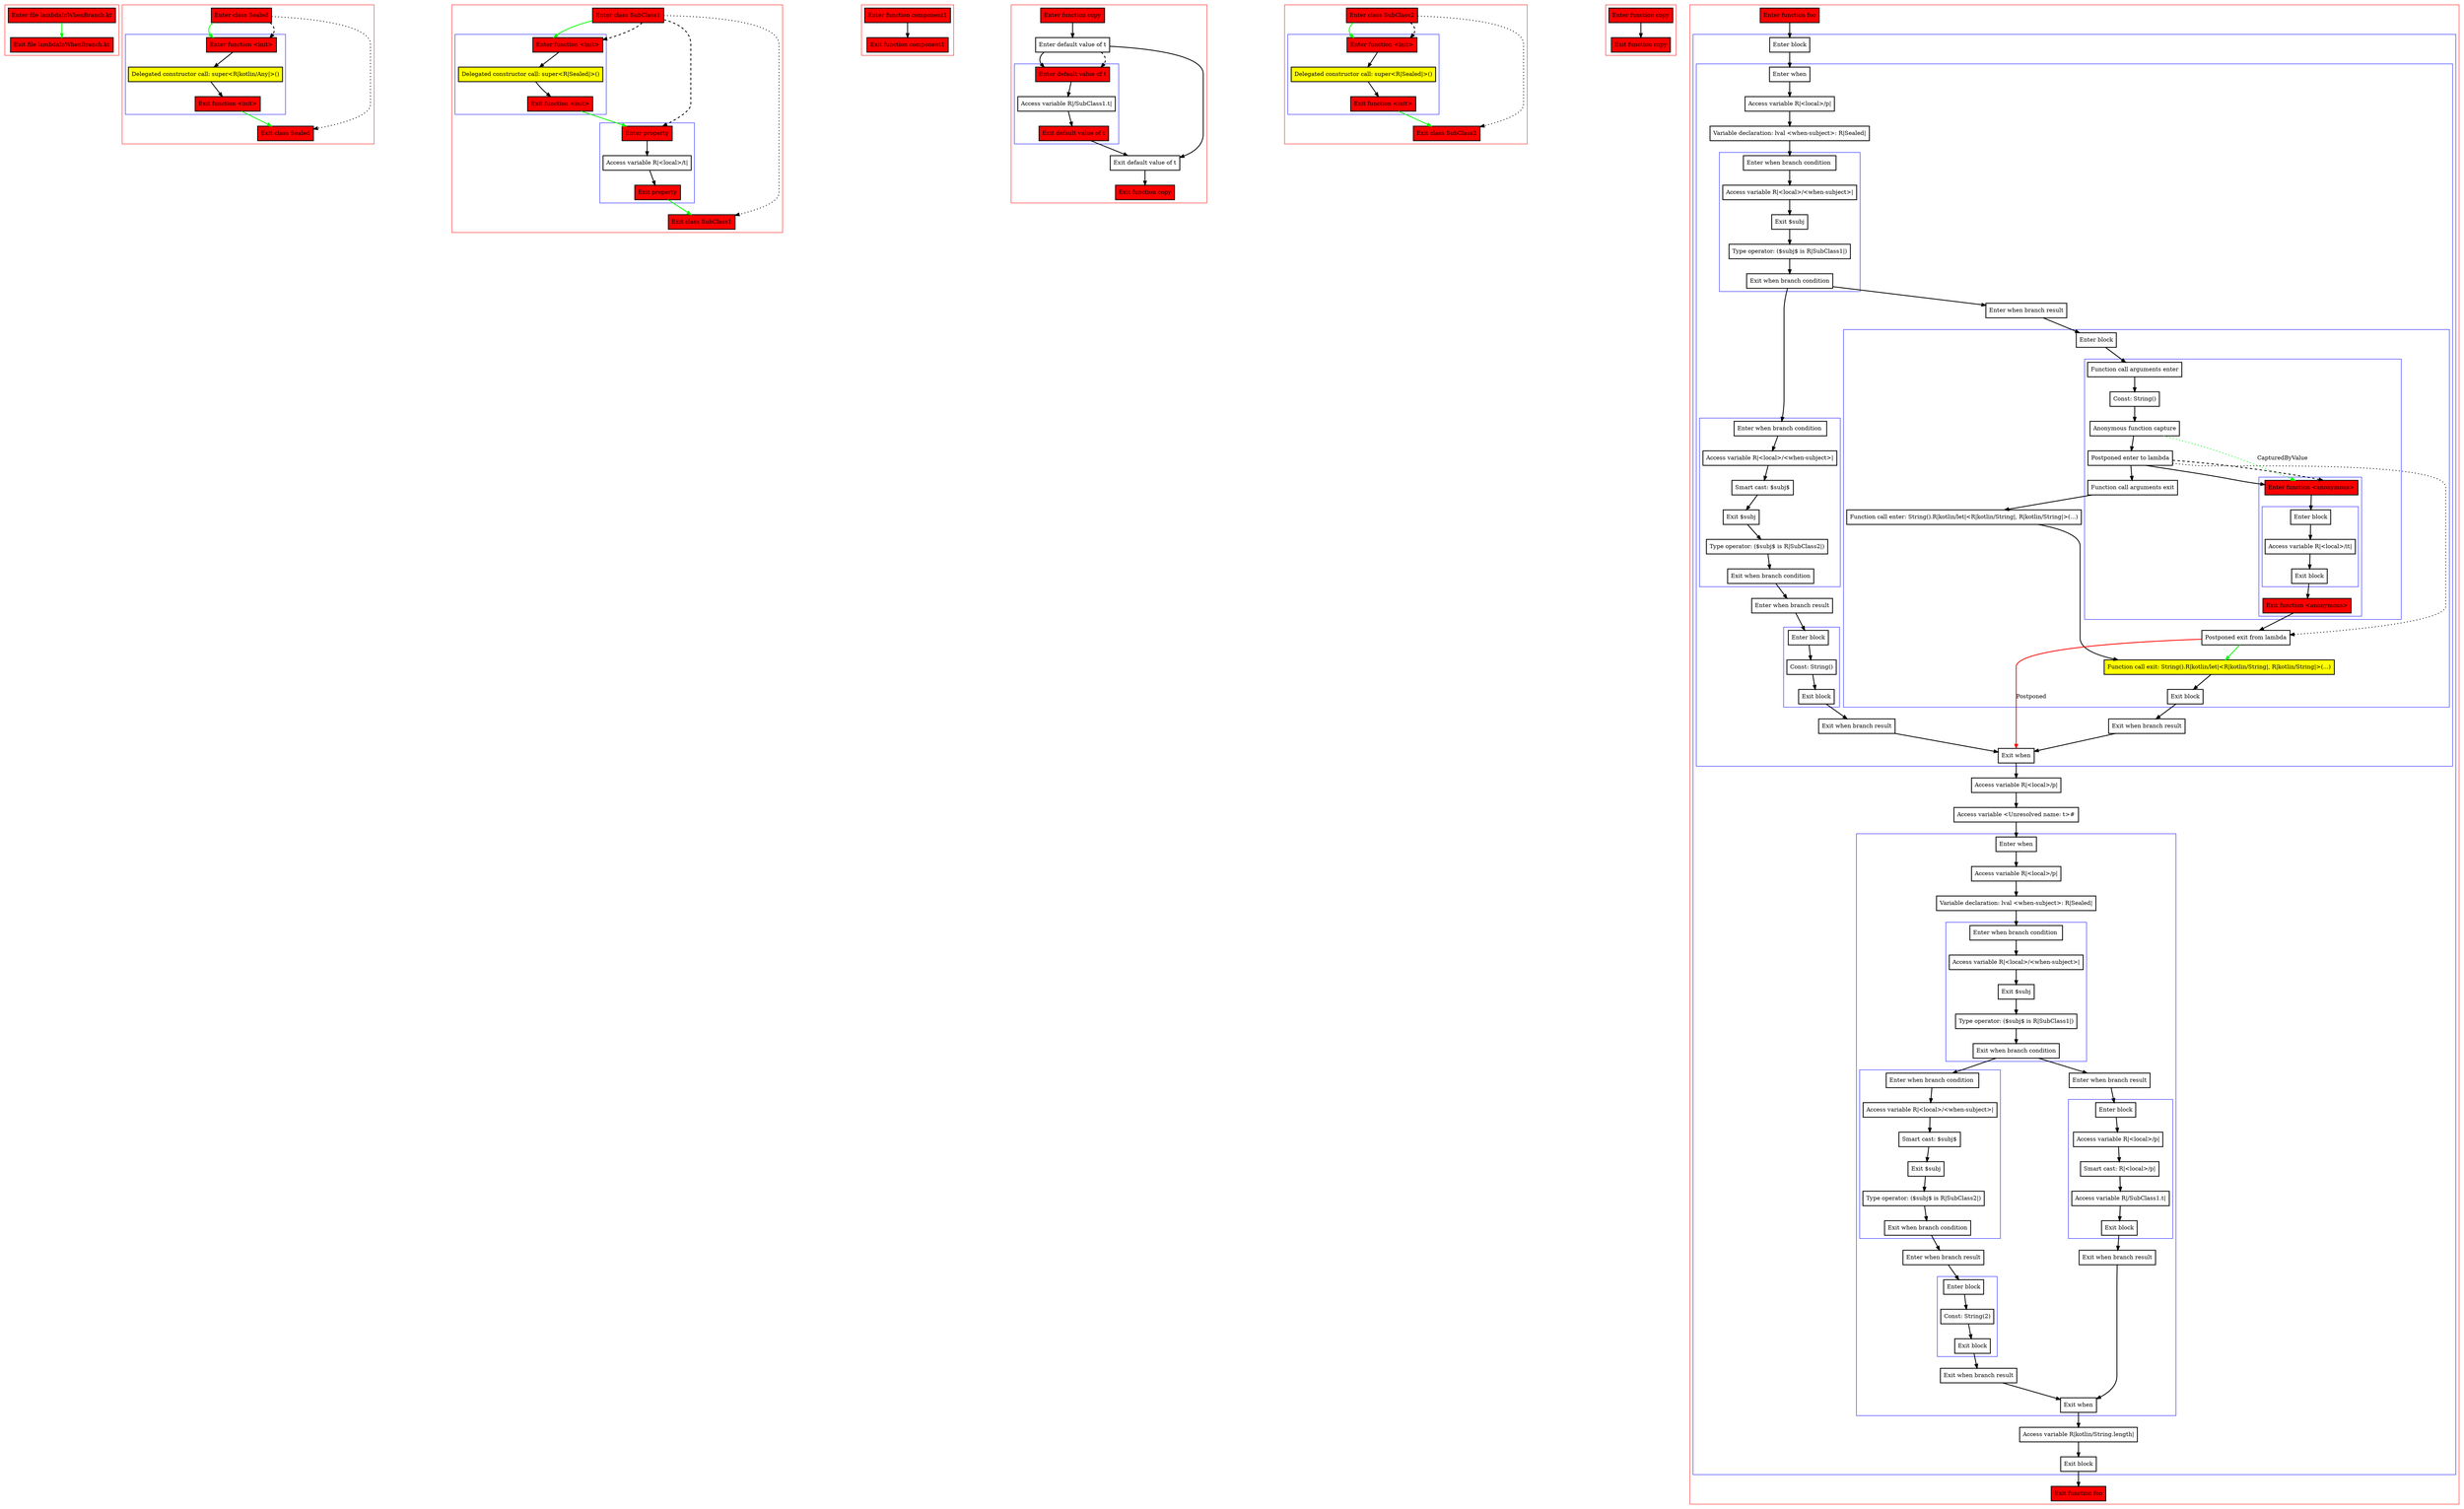 digraph lambdaInWhenBranch_kt {
    graph [nodesep=3]
    node [shape=box penwidth=2]
    edge [penwidth=2]

    subgraph cluster_0 {
        color=red
        0 [label="Enter file lambdaInWhenBranch.kt" style="filled" fillcolor=red];
        1 [label="Exit file lambdaInWhenBranch.kt" style="filled" fillcolor=red];
    }
    0 -> {1} [color=green];

    subgraph cluster_1 {
        color=red
        2 [label="Enter class Sealed" style="filled" fillcolor=red];
        subgraph cluster_2 {
            color=blue
            3 [label="Enter function <init>" style="filled" fillcolor=red];
            4 [label="Delegated constructor call: super<R|kotlin/Any|>()" style="filled" fillcolor=yellow];
            5 [label="Exit function <init>" style="filled" fillcolor=red];
        }
        6 [label="Exit class Sealed" style="filled" fillcolor=red];
    }
    2 -> {3} [color=green];
    2 -> {6} [style=dotted];
    2 -> {3} [style=dashed];
    3 -> {4};
    4 -> {5};
    5 -> {6} [color=green];

    subgraph cluster_3 {
        color=red
        7 [label="Enter class SubClass1" style="filled" fillcolor=red];
        subgraph cluster_4 {
            color=blue
            8 [label="Enter function <init>" style="filled" fillcolor=red];
            9 [label="Delegated constructor call: super<R|Sealed|>()" style="filled" fillcolor=yellow];
            10 [label="Exit function <init>" style="filled" fillcolor=red];
        }
        subgraph cluster_5 {
            color=blue
            11 [label="Enter property" style="filled" fillcolor=red];
            12 [label="Access variable R|<local>/t|"];
            13 [label="Exit property" style="filled" fillcolor=red];
        }
        14 [label="Exit class SubClass1" style="filled" fillcolor=red];
    }
    7 -> {8} [color=green];
    7 -> {14} [style=dotted];
    7 -> {8 11} [style=dashed];
    8 -> {9};
    9 -> {10};
    10 -> {11} [color=green];
    11 -> {12};
    12 -> {13};
    13 -> {14} [color=green];

    subgraph cluster_6 {
        color=red
        15 [label="Enter function component1" style="filled" fillcolor=red];
        16 [label="Exit function component1" style="filled" fillcolor=red];
    }
    15 -> {16};

    subgraph cluster_7 {
        color=red
        17 [label="Enter function copy" style="filled" fillcolor=red];
        18 [label="Enter default value of t"];
        subgraph cluster_8 {
            color=blue
            19 [label="Enter default value of t" style="filled" fillcolor=red];
            20 [label="Access variable R|/SubClass1.t|"];
            21 [label="Exit default value of t" style="filled" fillcolor=red];
        }
        22 [label="Exit default value of t"];
        23 [label="Exit function copy" style="filled" fillcolor=red];
    }
    17 -> {18};
    18 -> {19 22};
    18 -> {19} [style=dashed];
    19 -> {20};
    20 -> {21};
    21 -> {22};
    22 -> {23};

    subgraph cluster_9 {
        color=red
        24 [label="Enter class SubClass2" style="filled" fillcolor=red];
        subgraph cluster_10 {
            color=blue
            25 [label="Enter function <init>" style="filled" fillcolor=red];
            26 [label="Delegated constructor call: super<R|Sealed|>()" style="filled" fillcolor=yellow];
            27 [label="Exit function <init>" style="filled" fillcolor=red];
        }
        28 [label="Exit class SubClass2" style="filled" fillcolor=red];
    }
    24 -> {25} [color=green];
    24 -> {28} [style=dotted];
    24 -> {25} [style=dashed];
    25 -> {26};
    26 -> {27};
    27 -> {28} [color=green];

    subgraph cluster_11 {
        color=red
        29 [label="Enter function copy" style="filled" fillcolor=red];
        30 [label="Exit function copy" style="filled" fillcolor=red];
    }
    29 -> {30};

    subgraph cluster_12 {
        color=red
        31 [label="Enter function foo" style="filled" fillcolor=red];
        subgraph cluster_13 {
            color=blue
            32 [label="Enter block"];
            subgraph cluster_14 {
                color=blue
                33 [label="Enter when"];
                34 [label="Access variable R|<local>/p|"];
                35 [label="Variable declaration: lval <when-subject>: R|Sealed|"];
                subgraph cluster_15 {
                    color=blue
                    36 [label="Enter when branch condition "];
                    37 [label="Access variable R|<local>/<when-subject>|"];
                    38 [label="Exit $subj"];
                    39 [label="Type operator: ($subj$ is R|SubClass1|)"];
                    40 [label="Exit when branch condition"];
                }
                subgraph cluster_16 {
                    color=blue
                    41 [label="Enter when branch condition "];
                    42 [label="Access variable R|<local>/<when-subject>|"];
                    43 [label="Smart cast: $subj$"];
                    44 [label="Exit $subj"];
                    45 [label="Type operator: ($subj$ is R|SubClass2|)"];
                    46 [label="Exit when branch condition"];
                }
                47 [label="Enter when branch result"];
                subgraph cluster_17 {
                    color=blue
                    48 [label="Enter block"];
                    49 [label="Const: String()"];
                    50 [label="Exit block"];
                }
                51 [label="Exit when branch result"];
                52 [label="Enter when branch result"];
                subgraph cluster_18 {
                    color=blue
                    53 [label="Enter block"];
                    subgraph cluster_19 {
                        color=blue
                        54 [label="Function call arguments enter"];
                        55 [label="Const: String()"];
                        56 [label="Anonymous function capture"];
                        57 [label="Postponed enter to lambda"];
                        subgraph cluster_20 {
                            color=blue
                            58 [label="Enter function <anonymous>" style="filled" fillcolor=red];
                            subgraph cluster_21 {
                                color=blue
                                59 [label="Enter block"];
                                60 [label="Access variable R|<local>/it|"];
                                61 [label="Exit block"];
                            }
                            62 [label="Exit function <anonymous>" style="filled" fillcolor=red];
                        }
                        63 [label="Function call arguments exit"];
                    }
                    64 [label="Function call enter: String().R|kotlin/let|<R|kotlin/String|, R|kotlin/String|>(...)"];
                    65 [label="Postponed exit from lambda"];
                    66 [label="Function call exit: String().R|kotlin/let|<R|kotlin/String|, R|kotlin/String|>(...)" style="filled" fillcolor=yellow];
                    67 [label="Exit block"];
                }
                68 [label="Exit when branch result"];
                69 [label="Exit when"];
            }
            70 [label="Access variable R|<local>/p|"];
            71 [label="Access variable <Unresolved name: t>#"];
            subgraph cluster_22 {
                color=blue
                72 [label="Enter when"];
                73 [label="Access variable R|<local>/p|"];
                74 [label="Variable declaration: lval <when-subject>: R|Sealed|"];
                subgraph cluster_23 {
                    color=blue
                    75 [label="Enter when branch condition "];
                    76 [label="Access variable R|<local>/<when-subject>|"];
                    77 [label="Exit $subj"];
                    78 [label="Type operator: ($subj$ is R|SubClass1|)"];
                    79 [label="Exit when branch condition"];
                }
                subgraph cluster_24 {
                    color=blue
                    80 [label="Enter when branch condition "];
                    81 [label="Access variable R|<local>/<when-subject>|"];
                    82 [label="Smart cast: $subj$"];
                    83 [label="Exit $subj"];
                    84 [label="Type operator: ($subj$ is R|SubClass2|)"];
                    85 [label="Exit when branch condition"];
                }
                86 [label="Enter when branch result"];
                subgraph cluster_25 {
                    color=blue
                    87 [label="Enter block"];
                    88 [label="Const: String(2)"];
                    89 [label="Exit block"];
                }
                90 [label="Exit when branch result"];
                91 [label="Enter when branch result"];
                subgraph cluster_26 {
                    color=blue
                    92 [label="Enter block"];
                    93 [label="Access variable R|<local>/p|"];
                    94 [label="Smart cast: R|<local>/p|"];
                    95 [label="Access variable R|/SubClass1.t|"];
                    96 [label="Exit block"];
                }
                97 [label="Exit when branch result"];
                98 [label="Exit when"];
            }
            99 [label="Access variable R|kotlin/String.length|"];
            100 [label="Exit block"];
        }
        101 [label="Exit function foo" style="filled" fillcolor=red];
    }
    31 -> {32};
    32 -> {33};
    33 -> {34};
    34 -> {35};
    35 -> {36};
    36 -> {37};
    37 -> {38};
    38 -> {39};
    39 -> {40};
    40 -> {41 52};
    41 -> {42};
    42 -> {43};
    43 -> {44};
    44 -> {45};
    45 -> {46};
    46 -> {47};
    47 -> {48};
    48 -> {49};
    49 -> {50};
    50 -> {51};
    51 -> {69};
    52 -> {53};
    53 -> {54};
    54 -> {55};
    55 -> {56};
    56 -> {57};
    56 -> {58} [color=green style=dotted label="CapturedByValue"];
    57 -> {58 63};
    57 -> {65} [style=dotted];
    57 -> {58} [style=dashed];
    58 -> {59};
    59 -> {60};
    60 -> {61};
    61 -> {62};
    62 -> {65};
    63 -> {64};
    64 -> {66};
    65 -> {66} [color=green];
    65 -> {69} [color=red label="Postponed"];
    66 -> {67};
    67 -> {68};
    68 -> {69};
    69 -> {70};
    70 -> {71};
    71 -> {72};
    72 -> {73};
    73 -> {74};
    74 -> {75};
    75 -> {76};
    76 -> {77};
    77 -> {78};
    78 -> {79};
    79 -> {80 91};
    80 -> {81};
    81 -> {82};
    82 -> {83};
    83 -> {84};
    84 -> {85};
    85 -> {86};
    86 -> {87};
    87 -> {88};
    88 -> {89};
    89 -> {90};
    90 -> {98};
    91 -> {92};
    92 -> {93};
    93 -> {94};
    94 -> {95};
    95 -> {96};
    96 -> {97};
    97 -> {98};
    98 -> {99};
    99 -> {100};
    100 -> {101};

}
